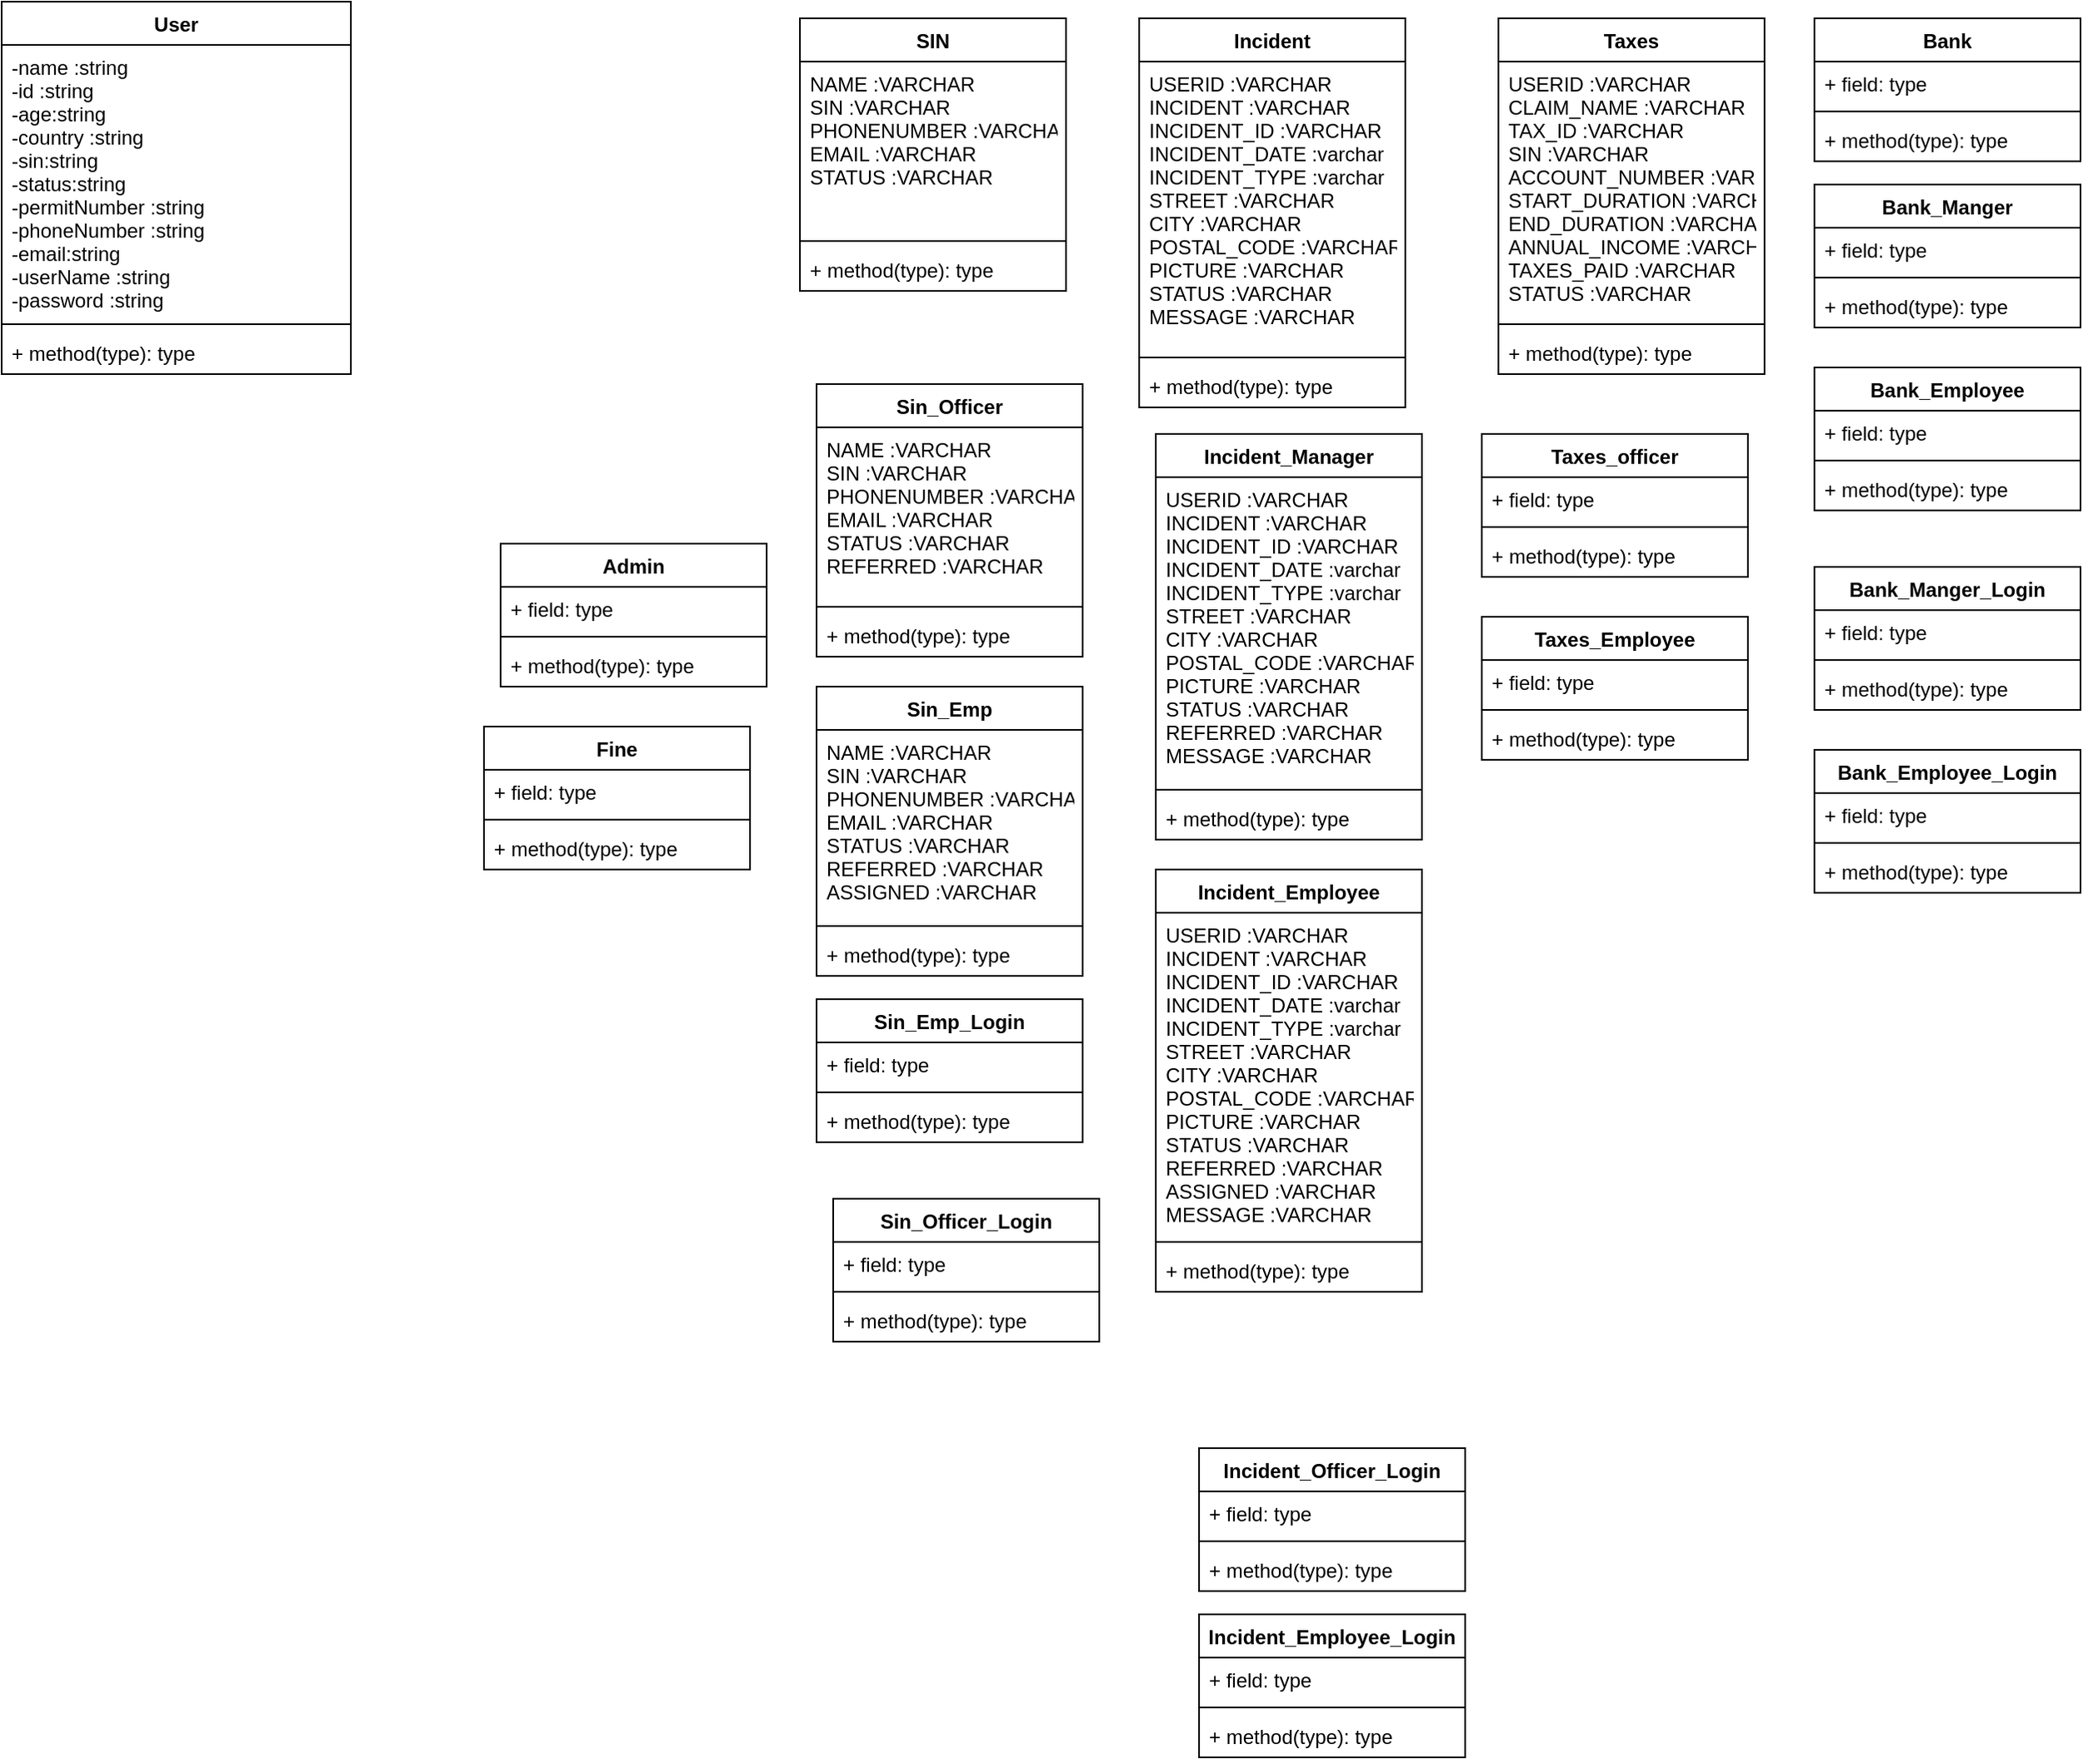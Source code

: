 <mxfile version="20.6.2" type="device"><diagram id="7TPfYMqjOXTpqe688zoS" name="Page-1"><mxGraphModel dx="2105" dy="698" grid="1" gridSize="10" guides="1" tooltips="1" connect="1" arrows="1" fold="1" page="1" pageScale="1" pageWidth="827" pageHeight="1169" math="0" shadow="0"><root><mxCell id="0"/><mxCell id="1" parent="0"/><mxCell id="t15MhjpTgTjXFIqs2MB7-1" value="User" style="swimlane;fontStyle=1;align=center;verticalAlign=top;childLayout=stackLayout;horizontal=1;startSize=26;horizontalStack=0;resizeParent=1;resizeParentMax=0;resizeLast=0;collapsible=1;marginBottom=0;" parent="1" vertex="1"><mxGeometry x="-270" y="130" width="210" height="224" as="geometry"/></mxCell><mxCell id="t15MhjpTgTjXFIqs2MB7-2" value="-name :string &#10;-id :string &#10;-age:string &#10;-country :string &#10;-sin:string &#10;-status:string &#10;-permitNumber :string &#10;-phoneNumber :string &#10;-email:string &#10;-userName :string &#10;-password :string " style="text;strokeColor=none;fillColor=none;align=left;verticalAlign=top;spacingLeft=4;spacingRight=4;overflow=hidden;rotatable=0;points=[[0,0.5],[1,0.5]];portConstraint=eastwest;" parent="t15MhjpTgTjXFIqs2MB7-1" vertex="1"><mxGeometry y="26" width="210" height="164" as="geometry"/></mxCell><mxCell id="t15MhjpTgTjXFIqs2MB7-3" value="" style="line;strokeWidth=1;fillColor=none;align=left;verticalAlign=middle;spacingTop=-1;spacingLeft=3;spacingRight=3;rotatable=0;labelPosition=right;points=[];portConstraint=eastwest;strokeColor=inherit;" parent="t15MhjpTgTjXFIqs2MB7-1" vertex="1"><mxGeometry y="190" width="210" height="8" as="geometry"/></mxCell><mxCell id="t15MhjpTgTjXFIqs2MB7-4" value="+ method(type): type" style="text;strokeColor=none;fillColor=none;align=left;verticalAlign=top;spacingLeft=4;spacingRight=4;overflow=hidden;rotatable=0;points=[[0,0.5],[1,0.5]];portConstraint=eastwest;" parent="t15MhjpTgTjXFIqs2MB7-1" vertex="1"><mxGeometry y="198" width="210" height="26" as="geometry"/></mxCell><mxCell id="t15MhjpTgTjXFIqs2MB7-5" value="SIN" style="swimlane;fontStyle=1;align=center;verticalAlign=top;childLayout=stackLayout;horizontal=1;startSize=26;horizontalStack=0;resizeParent=1;resizeParentMax=0;resizeLast=0;collapsible=1;marginBottom=0;" parent="1" vertex="1"><mxGeometry x="210" y="140" width="160" height="164" as="geometry"/></mxCell><mxCell id="t15MhjpTgTjXFIqs2MB7-6" value="NAME :VARCHAR &#10;SIN :VARCHAR &#10;PHONENUMBER :VARCHAR &#10;EMAIL :VARCHAR &#10;STATUS :VARCHAR " style="text;strokeColor=none;fillColor=none;align=left;verticalAlign=top;spacingLeft=4;spacingRight=4;overflow=hidden;rotatable=0;points=[[0,0.5],[1,0.5]];portConstraint=eastwest;" parent="t15MhjpTgTjXFIqs2MB7-5" vertex="1"><mxGeometry y="26" width="160" height="104" as="geometry"/></mxCell><mxCell id="t15MhjpTgTjXFIqs2MB7-7" value="" style="line;strokeWidth=1;fillColor=none;align=left;verticalAlign=middle;spacingTop=-1;spacingLeft=3;spacingRight=3;rotatable=0;labelPosition=right;points=[];portConstraint=eastwest;strokeColor=inherit;" parent="t15MhjpTgTjXFIqs2MB7-5" vertex="1"><mxGeometry y="130" width="160" height="8" as="geometry"/></mxCell><mxCell id="t15MhjpTgTjXFIqs2MB7-8" value="+ method(type): type" style="text;strokeColor=none;fillColor=none;align=left;verticalAlign=top;spacingLeft=4;spacingRight=4;overflow=hidden;rotatable=0;points=[[0,0.5],[1,0.5]];portConstraint=eastwest;" parent="t15MhjpTgTjXFIqs2MB7-5" vertex="1"><mxGeometry y="138" width="160" height="26" as="geometry"/></mxCell><mxCell id="t15MhjpTgTjXFIqs2MB7-9" value="Sin_Officer" style="swimlane;fontStyle=1;align=center;verticalAlign=top;childLayout=stackLayout;horizontal=1;startSize=26;horizontalStack=0;resizeParent=1;resizeParentMax=0;resizeLast=0;collapsible=1;marginBottom=0;" parent="1" vertex="1"><mxGeometry x="220" y="360" width="160" height="164" as="geometry"/></mxCell><mxCell id="t15MhjpTgTjXFIqs2MB7-10" value="NAME :VARCHAR &#10;SIN :VARCHAR &#10;PHONENUMBER :VARCHAR&#10;EMAIL :VARCHAR&#10;STATUS :VARCHAR&#10;REFERRED :VARCHAR" style="text;strokeColor=none;fillColor=none;align=left;verticalAlign=top;spacingLeft=4;spacingRight=4;overflow=hidden;rotatable=0;points=[[0,0.5],[1,0.5]];portConstraint=eastwest;" parent="t15MhjpTgTjXFIqs2MB7-9" vertex="1"><mxGeometry y="26" width="160" height="104" as="geometry"/></mxCell><mxCell id="t15MhjpTgTjXFIqs2MB7-11" value="" style="line;strokeWidth=1;fillColor=none;align=left;verticalAlign=middle;spacingTop=-1;spacingLeft=3;spacingRight=3;rotatable=0;labelPosition=right;points=[];portConstraint=eastwest;strokeColor=inherit;" parent="t15MhjpTgTjXFIqs2MB7-9" vertex="1"><mxGeometry y="130" width="160" height="8" as="geometry"/></mxCell><mxCell id="t15MhjpTgTjXFIqs2MB7-12" value="+ method(type): type" style="text;strokeColor=none;fillColor=none;align=left;verticalAlign=top;spacingLeft=4;spacingRight=4;overflow=hidden;rotatable=0;points=[[0,0.5],[1,0.5]];portConstraint=eastwest;" parent="t15MhjpTgTjXFIqs2MB7-9" vertex="1"><mxGeometry y="138" width="160" height="26" as="geometry"/></mxCell><mxCell id="t15MhjpTgTjXFIqs2MB7-13" value="Sin_Emp" style="swimlane;fontStyle=1;align=center;verticalAlign=top;childLayout=stackLayout;horizontal=1;startSize=26;horizontalStack=0;resizeParent=1;resizeParentMax=0;resizeLast=0;collapsible=1;marginBottom=0;" parent="1" vertex="1"><mxGeometry x="220" y="542" width="160" height="174" as="geometry"/></mxCell><mxCell id="t15MhjpTgTjXFIqs2MB7-14" value="NAME :VARCHAR&#10;SIN :VARCHAR&#10;PHONENUMBER :VARCHAR&#10;EMAIL :VARCHAR&#10;STATUS :VARCHAR&#10;REFERRED :VARCHAR&#10;ASSIGNED :VARCHAR" style="text;strokeColor=none;fillColor=none;align=left;verticalAlign=top;spacingLeft=4;spacingRight=4;overflow=hidden;rotatable=0;points=[[0,0.5],[1,0.5]];portConstraint=eastwest;" parent="t15MhjpTgTjXFIqs2MB7-13" vertex="1"><mxGeometry y="26" width="160" height="114" as="geometry"/></mxCell><mxCell id="t15MhjpTgTjXFIqs2MB7-15" value="" style="line;strokeWidth=1;fillColor=none;align=left;verticalAlign=middle;spacingTop=-1;spacingLeft=3;spacingRight=3;rotatable=0;labelPosition=right;points=[];portConstraint=eastwest;strokeColor=inherit;" parent="t15MhjpTgTjXFIqs2MB7-13" vertex="1"><mxGeometry y="140" width="160" height="8" as="geometry"/></mxCell><mxCell id="t15MhjpTgTjXFIqs2MB7-16" value="+ method(type): type" style="text;strokeColor=none;fillColor=none;align=left;verticalAlign=top;spacingLeft=4;spacingRight=4;overflow=hidden;rotatable=0;points=[[0,0.5],[1,0.5]];portConstraint=eastwest;" parent="t15MhjpTgTjXFIqs2MB7-13" vertex="1"><mxGeometry y="148" width="160" height="26" as="geometry"/></mxCell><mxCell id="t15MhjpTgTjXFIqs2MB7-17" value="Incident" style="swimlane;fontStyle=1;align=center;verticalAlign=top;childLayout=stackLayout;horizontal=1;startSize=26;horizontalStack=0;resizeParent=1;resizeParentMax=0;resizeLast=0;collapsible=1;marginBottom=0;" parent="1" vertex="1"><mxGeometry x="414" y="140" width="160" height="234" as="geometry"/></mxCell><mxCell id="t15MhjpTgTjXFIqs2MB7-18" value="USERID :VARCHAR&#10;INCIDENT :VARCHAR&#10;INCIDENT_ID :VARCHAR&#10;INCIDENT_DATE :varchar&#10;INCIDENT_TYPE :varchar&#10;STREET :VARCHAR&#10;CITY :VARCHAR&#10;POSTAL_CODE :VARCHAR&#10;PICTURE :VARCHAR&#10;STATUS :VARCHAR&#10;MESSAGE :VARCHAR" style="text;strokeColor=none;fillColor=none;align=left;verticalAlign=top;spacingLeft=4;spacingRight=4;overflow=hidden;rotatable=0;points=[[0,0.5],[1,0.5]];portConstraint=eastwest;" parent="t15MhjpTgTjXFIqs2MB7-17" vertex="1"><mxGeometry y="26" width="160" height="174" as="geometry"/></mxCell><mxCell id="t15MhjpTgTjXFIqs2MB7-19" value="" style="line;strokeWidth=1;fillColor=none;align=left;verticalAlign=middle;spacingTop=-1;spacingLeft=3;spacingRight=3;rotatable=0;labelPosition=right;points=[];portConstraint=eastwest;strokeColor=inherit;" parent="t15MhjpTgTjXFIqs2MB7-17" vertex="1"><mxGeometry y="200" width="160" height="8" as="geometry"/></mxCell><mxCell id="t15MhjpTgTjXFIqs2MB7-20" value="+ method(type): type" style="text;strokeColor=none;fillColor=none;align=left;verticalAlign=top;spacingLeft=4;spacingRight=4;overflow=hidden;rotatable=0;points=[[0,0.5],[1,0.5]];portConstraint=eastwest;" parent="t15MhjpTgTjXFIqs2MB7-17" vertex="1"><mxGeometry y="208" width="160" height="26" as="geometry"/></mxCell><mxCell id="t15MhjpTgTjXFIqs2MB7-21" value="Incident_Manager" style="swimlane;fontStyle=1;align=center;verticalAlign=top;childLayout=stackLayout;horizontal=1;startSize=26;horizontalStack=0;resizeParent=1;resizeParentMax=0;resizeLast=0;collapsible=1;marginBottom=0;" parent="1" vertex="1"><mxGeometry x="424" y="390" width="160" height="244" as="geometry"/></mxCell><mxCell id="t15MhjpTgTjXFIqs2MB7-22" value="USERID :VARCHAR &#10;INCIDENT :VARCHAR &#10;INCIDENT_ID :VARCHAR &#10;INCIDENT_DATE :varchar &#10;INCIDENT_TYPE :varchar &#10;STREET :VARCHAR &#10;CITY :VARCHAR &#10;POSTAL_CODE :VARCHAR &#10;PICTURE :VARCHAR &#10;STATUS :VARCHAR &#10;REFERRED :VARCHAR &#10;MESSAGE :VARCHAR " style="text;strokeColor=none;fillColor=none;align=left;verticalAlign=top;spacingLeft=4;spacingRight=4;overflow=hidden;rotatable=0;points=[[0,0.5],[1,0.5]];portConstraint=eastwest;" parent="t15MhjpTgTjXFIqs2MB7-21" vertex="1"><mxGeometry y="26" width="160" height="184" as="geometry"/></mxCell><mxCell id="t15MhjpTgTjXFIqs2MB7-23" value="" style="line;strokeWidth=1;fillColor=none;align=left;verticalAlign=middle;spacingTop=-1;spacingLeft=3;spacingRight=3;rotatable=0;labelPosition=right;points=[];portConstraint=eastwest;strokeColor=inherit;" parent="t15MhjpTgTjXFIqs2MB7-21" vertex="1"><mxGeometry y="210" width="160" height="8" as="geometry"/></mxCell><mxCell id="t15MhjpTgTjXFIqs2MB7-24" value="+ method(type): type" style="text;strokeColor=none;fillColor=none;align=left;verticalAlign=top;spacingLeft=4;spacingRight=4;overflow=hidden;rotatable=0;points=[[0,0.5],[1,0.5]];portConstraint=eastwest;" parent="t15MhjpTgTjXFIqs2MB7-21" vertex="1"><mxGeometry y="218" width="160" height="26" as="geometry"/></mxCell><mxCell id="t15MhjpTgTjXFIqs2MB7-25" value="Incident_Employee" style="swimlane;fontStyle=1;align=center;verticalAlign=top;childLayout=stackLayout;horizontal=1;startSize=26;horizontalStack=0;resizeParent=1;resizeParentMax=0;resizeLast=0;collapsible=1;marginBottom=0;" parent="1" vertex="1"><mxGeometry x="424" y="652" width="160" height="254" as="geometry"/></mxCell><mxCell id="t15MhjpTgTjXFIqs2MB7-26" value="USERID :VARCHAR &#10;INCIDENT :VARCHAR &#10;INCIDENT_ID :VARCHAR &#10;INCIDENT_DATE :varchar &#10;INCIDENT_TYPE :varchar &#10;STREET :VARCHAR &#10;CITY :VARCHAR &#10;POSTAL_CODE :VARCHAR &#10;PICTURE :VARCHAR &#10;STATUS :VARCHAR &#10;REFERRED :VARCHAR &#10;ASSIGNED :VARCHAR &#10;MESSAGE :VARCHAR " style="text;strokeColor=none;fillColor=none;align=left;verticalAlign=top;spacingLeft=4;spacingRight=4;overflow=hidden;rotatable=0;points=[[0,0.5],[1,0.5]];portConstraint=eastwest;" parent="t15MhjpTgTjXFIqs2MB7-25" vertex="1"><mxGeometry y="26" width="160" height="194" as="geometry"/></mxCell><mxCell id="t15MhjpTgTjXFIqs2MB7-27" value="" style="line;strokeWidth=1;fillColor=none;align=left;verticalAlign=middle;spacingTop=-1;spacingLeft=3;spacingRight=3;rotatable=0;labelPosition=right;points=[];portConstraint=eastwest;strokeColor=inherit;" parent="t15MhjpTgTjXFIqs2MB7-25" vertex="1"><mxGeometry y="220" width="160" height="8" as="geometry"/></mxCell><mxCell id="t15MhjpTgTjXFIqs2MB7-28" value="+ method(type): type" style="text;strokeColor=none;fillColor=none;align=left;verticalAlign=top;spacingLeft=4;spacingRight=4;overflow=hidden;rotatable=0;points=[[0,0.5],[1,0.5]];portConstraint=eastwest;" parent="t15MhjpTgTjXFIqs2MB7-25" vertex="1"><mxGeometry y="228" width="160" height="26" as="geometry"/></mxCell><mxCell id="t15MhjpTgTjXFIqs2MB7-29" value="Taxes" style="swimlane;fontStyle=1;align=center;verticalAlign=top;childLayout=stackLayout;horizontal=1;startSize=26;horizontalStack=0;resizeParent=1;resizeParentMax=0;resizeLast=0;collapsible=1;marginBottom=0;" parent="1" vertex="1"><mxGeometry x="630" y="140" width="160" height="214" as="geometry"/></mxCell><mxCell id="t15MhjpTgTjXFIqs2MB7-30" value="USERID :VARCHAR &#10;CLAIM_NAME :VARCHAR &#10;TAX_ID :VARCHAR &#10;SIN :VARCHAR &#10;ACCOUNT_NUMBER :VARCHAR &#10;START_DURATION :VARCHAR &#10;END_DURATION :VARCHAR &#10;ANNUAL_INCOME :VARCHAR &#10;TAXES_PAID :VARCHAR &#10;STATUS :VARCHAR" style="text;strokeColor=none;fillColor=none;align=left;verticalAlign=top;spacingLeft=4;spacingRight=4;overflow=hidden;rotatable=0;points=[[0,0.5],[1,0.5]];portConstraint=eastwest;" parent="t15MhjpTgTjXFIqs2MB7-29" vertex="1"><mxGeometry y="26" width="160" height="154" as="geometry"/></mxCell><mxCell id="t15MhjpTgTjXFIqs2MB7-31" value="" style="line;strokeWidth=1;fillColor=none;align=left;verticalAlign=middle;spacingTop=-1;spacingLeft=3;spacingRight=3;rotatable=0;labelPosition=right;points=[];portConstraint=eastwest;strokeColor=inherit;" parent="t15MhjpTgTjXFIqs2MB7-29" vertex="1"><mxGeometry y="180" width="160" height="8" as="geometry"/></mxCell><mxCell id="t15MhjpTgTjXFIqs2MB7-32" value="+ method(type): type" style="text;strokeColor=none;fillColor=none;align=left;verticalAlign=top;spacingLeft=4;spacingRight=4;overflow=hidden;rotatable=0;points=[[0,0.5],[1,0.5]];portConstraint=eastwest;" parent="t15MhjpTgTjXFIqs2MB7-29" vertex="1"><mxGeometry y="188" width="160" height="26" as="geometry"/></mxCell><mxCell id="t15MhjpTgTjXFIqs2MB7-33" value="Taxes_officer" style="swimlane;fontStyle=1;align=center;verticalAlign=top;childLayout=stackLayout;horizontal=1;startSize=26;horizontalStack=0;resizeParent=1;resizeParentMax=0;resizeLast=0;collapsible=1;marginBottom=0;" parent="1" vertex="1"><mxGeometry x="620" y="390" width="160" height="86" as="geometry"/></mxCell><mxCell id="t15MhjpTgTjXFIqs2MB7-34" value="+ field: type" style="text;strokeColor=none;fillColor=none;align=left;verticalAlign=top;spacingLeft=4;spacingRight=4;overflow=hidden;rotatable=0;points=[[0,0.5],[1,0.5]];portConstraint=eastwest;" parent="t15MhjpTgTjXFIqs2MB7-33" vertex="1"><mxGeometry y="26" width="160" height="26" as="geometry"/></mxCell><mxCell id="t15MhjpTgTjXFIqs2MB7-35" value="" style="line;strokeWidth=1;fillColor=none;align=left;verticalAlign=middle;spacingTop=-1;spacingLeft=3;spacingRight=3;rotatable=0;labelPosition=right;points=[];portConstraint=eastwest;strokeColor=inherit;" parent="t15MhjpTgTjXFIqs2MB7-33" vertex="1"><mxGeometry y="52" width="160" height="8" as="geometry"/></mxCell><mxCell id="t15MhjpTgTjXFIqs2MB7-36" value="+ method(type): type" style="text;strokeColor=none;fillColor=none;align=left;verticalAlign=top;spacingLeft=4;spacingRight=4;overflow=hidden;rotatable=0;points=[[0,0.5],[1,0.5]];portConstraint=eastwest;" parent="t15MhjpTgTjXFIqs2MB7-33" vertex="1"><mxGeometry y="60" width="160" height="26" as="geometry"/></mxCell><mxCell id="t15MhjpTgTjXFIqs2MB7-37" value="Taxes_Employee" style="swimlane;fontStyle=1;align=center;verticalAlign=top;childLayout=stackLayout;horizontal=1;startSize=26;horizontalStack=0;resizeParent=1;resizeParentMax=0;resizeLast=0;collapsible=1;marginBottom=0;" parent="1" vertex="1"><mxGeometry x="620" y="500" width="160" height="86" as="geometry"/></mxCell><mxCell id="t15MhjpTgTjXFIqs2MB7-38" value="+ field: type" style="text;strokeColor=none;fillColor=none;align=left;verticalAlign=top;spacingLeft=4;spacingRight=4;overflow=hidden;rotatable=0;points=[[0,0.5],[1,0.5]];portConstraint=eastwest;" parent="t15MhjpTgTjXFIqs2MB7-37" vertex="1"><mxGeometry y="26" width="160" height="26" as="geometry"/></mxCell><mxCell id="t15MhjpTgTjXFIqs2MB7-39" value="" style="line;strokeWidth=1;fillColor=none;align=left;verticalAlign=middle;spacingTop=-1;spacingLeft=3;spacingRight=3;rotatable=0;labelPosition=right;points=[];portConstraint=eastwest;strokeColor=inherit;" parent="t15MhjpTgTjXFIqs2MB7-37" vertex="1"><mxGeometry y="52" width="160" height="8" as="geometry"/></mxCell><mxCell id="t15MhjpTgTjXFIqs2MB7-40" value="+ method(type): type" style="text;strokeColor=none;fillColor=none;align=left;verticalAlign=top;spacingLeft=4;spacingRight=4;overflow=hidden;rotatable=0;points=[[0,0.5],[1,0.5]];portConstraint=eastwest;" parent="t15MhjpTgTjXFIqs2MB7-37" vertex="1"><mxGeometry y="60" width="160" height="26" as="geometry"/></mxCell><mxCell id="t15MhjpTgTjXFIqs2MB7-41" value="Bank" style="swimlane;fontStyle=1;align=center;verticalAlign=top;childLayout=stackLayout;horizontal=1;startSize=26;horizontalStack=0;resizeParent=1;resizeParentMax=0;resizeLast=0;collapsible=1;marginBottom=0;" parent="1" vertex="1"><mxGeometry x="820" y="140" width="160" height="86" as="geometry"/></mxCell><mxCell id="t15MhjpTgTjXFIqs2MB7-42" value="+ field: type" style="text;strokeColor=none;fillColor=none;align=left;verticalAlign=top;spacingLeft=4;spacingRight=4;overflow=hidden;rotatable=0;points=[[0,0.5],[1,0.5]];portConstraint=eastwest;" parent="t15MhjpTgTjXFIqs2MB7-41" vertex="1"><mxGeometry y="26" width="160" height="26" as="geometry"/></mxCell><mxCell id="t15MhjpTgTjXFIqs2MB7-43" value="" style="line;strokeWidth=1;fillColor=none;align=left;verticalAlign=middle;spacingTop=-1;spacingLeft=3;spacingRight=3;rotatable=0;labelPosition=right;points=[];portConstraint=eastwest;strokeColor=inherit;" parent="t15MhjpTgTjXFIqs2MB7-41" vertex="1"><mxGeometry y="52" width="160" height="8" as="geometry"/></mxCell><mxCell id="t15MhjpTgTjXFIqs2MB7-44" value="+ method(type): type" style="text;strokeColor=none;fillColor=none;align=left;verticalAlign=top;spacingLeft=4;spacingRight=4;overflow=hidden;rotatable=0;points=[[0,0.5],[1,0.5]];portConstraint=eastwest;" parent="t15MhjpTgTjXFIqs2MB7-41" vertex="1"><mxGeometry y="60" width="160" height="26" as="geometry"/></mxCell><mxCell id="t15MhjpTgTjXFIqs2MB7-45" value="Bank_Manger" style="swimlane;fontStyle=1;align=center;verticalAlign=top;childLayout=stackLayout;horizontal=1;startSize=26;horizontalStack=0;resizeParent=1;resizeParentMax=0;resizeLast=0;collapsible=1;marginBottom=0;" parent="1" vertex="1"><mxGeometry x="820" y="240" width="160" height="86" as="geometry"/></mxCell><mxCell id="t15MhjpTgTjXFIqs2MB7-46" value="+ field: type" style="text;strokeColor=none;fillColor=none;align=left;verticalAlign=top;spacingLeft=4;spacingRight=4;overflow=hidden;rotatable=0;points=[[0,0.5],[1,0.5]];portConstraint=eastwest;" parent="t15MhjpTgTjXFIqs2MB7-45" vertex="1"><mxGeometry y="26" width="160" height="26" as="geometry"/></mxCell><mxCell id="t15MhjpTgTjXFIqs2MB7-47" value="" style="line;strokeWidth=1;fillColor=none;align=left;verticalAlign=middle;spacingTop=-1;spacingLeft=3;spacingRight=3;rotatable=0;labelPosition=right;points=[];portConstraint=eastwest;strokeColor=inherit;" parent="t15MhjpTgTjXFIqs2MB7-45" vertex="1"><mxGeometry y="52" width="160" height="8" as="geometry"/></mxCell><mxCell id="t15MhjpTgTjXFIqs2MB7-48" value="+ method(type): type" style="text;strokeColor=none;fillColor=none;align=left;verticalAlign=top;spacingLeft=4;spacingRight=4;overflow=hidden;rotatable=0;points=[[0,0.5],[1,0.5]];portConstraint=eastwest;" parent="t15MhjpTgTjXFIqs2MB7-45" vertex="1"><mxGeometry y="60" width="160" height="26" as="geometry"/></mxCell><mxCell id="t15MhjpTgTjXFIqs2MB7-49" value="Bank_Employee" style="swimlane;fontStyle=1;align=center;verticalAlign=top;childLayout=stackLayout;horizontal=1;startSize=26;horizontalStack=0;resizeParent=1;resizeParentMax=0;resizeLast=0;collapsible=1;marginBottom=0;" parent="1" vertex="1"><mxGeometry x="820" y="350" width="160" height="86" as="geometry"/></mxCell><mxCell id="t15MhjpTgTjXFIqs2MB7-50" value="+ field: type" style="text;strokeColor=none;fillColor=none;align=left;verticalAlign=top;spacingLeft=4;spacingRight=4;overflow=hidden;rotatable=0;points=[[0,0.5],[1,0.5]];portConstraint=eastwest;" parent="t15MhjpTgTjXFIqs2MB7-49" vertex="1"><mxGeometry y="26" width="160" height="26" as="geometry"/></mxCell><mxCell id="t15MhjpTgTjXFIqs2MB7-51" value="" style="line;strokeWidth=1;fillColor=none;align=left;verticalAlign=middle;spacingTop=-1;spacingLeft=3;spacingRight=3;rotatable=0;labelPosition=right;points=[];portConstraint=eastwest;strokeColor=inherit;" parent="t15MhjpTgTjXFIqs2MB7-49" vertex="1"><mxGeometry y="52" width="160" height="8" as="geometry"/></mxCell><mxCell id="t15MhjpTgTjXFIqs2MB7-52" value="+ method(type): type" style="text;strokeColor=none;fillColor=none;align=left;verticalAlign=top;spacingLeft=4;spacingRight=4;overflow=hidden;rotatable=0;points=[[0,0.5],[1,0.5]];portConstraint=eastwest;" parent="t15MhjpTgTjXFIqs2MB7-49" vertex="1"><mxGeometry y="60" width="160" height="26" as="geometry"/></mxCell><mxCell id="t15MhjpTgTjXFIqs2MB7-53" value="Admin" style="swimlane;fontStyle=1;align=center;verticalAlign=top;childLayout=stackLayout;horizontal=1;startSize=26;horizontalStack=0;resizeParent=1;resizeParentMax=0;resizeLast=0;collapsible=1;marginBottom=0;" parent="1" vertex="1"><mxGeometry x="30" y="456" width="160" height="86" as="geometry"/></mxCell><mxCell id="t15MhjpTgTjXFIqs2MB7-54" value="+ field: type" style="text;strokeColor=none;fillColor=none;align=left;verticalAlign=top;spacingLeft=4;spacingRight=4;overflow=hidden;rotatable=0;points=[[0,0.5],[1,0.5]];portConstraint=eastwest;" parent="t15MhjpTgTjXFIqs2MB7-53" vertex="1"><mxGeometry y="26" width="160" height="26" as="geometry"/></mxCell><mxCell id="t15MhjpTgTjXFIqs2MB7-55" value="" style="line;strokeWidth=1;fillColor=none;align=left;verticalAlign=middle;spacingTop=-1;spacingLeft=3;spacingRight=3;rotatable=0;labelPosition=right;points=[];portConstraint=eastwest;strokeColor=inherit;" parent="t15MhjpTgTjXFIqs2MB7-53" vertex="1"><mxGeometry y="52" width="160" height="8" as="geometry"/></mxCell><mxCell id="t15MhjpTgTjXFIqs2MB7-56" value="+ method(type): type" style="text;strokeColor=none;fillColor=none;align=left;verticalAlign=top;spacingLeft=4;spacingRight=4;overflow=hidden;rotatable=0;points=[[0,0.5],[1,0.5]];portConstraint=eastwest;" parent="t15MhjpTgTjXFIqs2MB7-53" vertex="1"><mxGeometry y="60" width="160" height="26" as="geometry"/></mxCell><mxCell id="t15MhjpTgTjXFIqs2MB7-57" value="Bank_Manger_Login" style="swimlane;fontStyle=1;align=center;verticalAlign=top;childLayout=stackLayout;horizontal=1;startSize=26;horizontalStack=0;resizeParent=1;resizeParentMax=0;resizeLast=0;collapsible=1;marginBottom=0;" parent="1" vertex="1"><mxGeometry x="820" y="470" width="160" height="86" as="geometry"/></mxCell><mxCell id="t15MhjpTgTjXFIqs2MB7-58" value="+ field: type" style="text;strokeColor=none;fillColor=none;align=left;verticalAlign=top;spacingLeft=4;spacingRight=4;overflow=hidden;rotatable=0;points=[[0,0.5],[1,0.5]];portConstraint=eastwest;" parent="t15MhjpTgTjXFIqs2MB7-57" vertex="1"><mxGeometry y="26" width="160" height="26" as="geometry"/></mxCell><mxCell id="t15MhjpTgTjXFIqs2MB7-59" value="" style="line;strokeWidth=1;fillColor=none;align=left;verticalAlign=middle;spacingTop=-1;spacingLeft=3;spacingRight=3;rotatable=0;labelPosition=right;points=[];portConstraint=eastwest;strokeColor=inherit;" parent="t15MhjpTgTjXFIqs2MB7-57" vertex="1"><mxGeometry y="52" width="160" height="8" as="geometry"/></mxCell><mxCell id="t15MhjpTgTjXFIqs2MB7-60" value="+ method(type): type" style="text;strokeColor=none;fillColor=none;align=left;verticalAlign=top;spacingLeft=4;spacingRight=4;overflow=hidden;rotatable=0;points=[[0,0.5],[1,0.5]];portConstraint=eastwest;" parent="t15MhjpTgTjXFIqs2MB7-57" vertex="1"><mxGeometry y="60" width="160" height="26" as="geometry"/></mxCell><mxCell id="t15MhjpTgTjXFIqs2MB7-61" value="Bank_Employee_Login" style="swimlane;fontStyle=1;align=center;verticalAlign=top;childLayout=stackLayout;horizontal=1;startSize=26;horizontalStack=0;resizeParent=1;resizeParentMax=0;resizeLast=0;collapsible=1;marginBottom=0;" parent="1" vertex="1"><mxGeometry x="820" y="580" width="160" height="86" as="geometry"/></mxCell><mxCell id="t15MhjpTgTjXFIqs2MB7-62" value="+ field: type" style="text;strokeColor=none;fillColor=none;align=left;verticalAlign=top;spacingLeft=4;spacingRight=4;overflow=hidden;rotatable=0;points=[[0,0.5],[1,0.5]];portConstraint=eastwest;" parent="t15MhjpTgTjXFIqs2MB7-61" vertex="1"><mxGeometry y="26" width="160" height="26" as="geometry"/></mxCell><mxCell id="t15MhjpTgTjXFIqs2MB7-63" value="" style="line;strokeWidth=1;fillColor=none;align=left;verticalAlign=middle;spacingTop=-1;spacingLeft=3;spacingRight=3;rotatable=0;labelPosition=right;points=[];portConstraint=eastwest;strokeColor=inherit;" parent="t15MhjpTgTjXFIqs2MB7-61" vertex="1"><mxGeometry y="52" width="160" height="8" as="geometry"/></mxCell><mxCell id="t15MhjpTgTjXFIqs2MB7-64" value="+ method(type): type" style="text;strokeColor=none;fillColor=none;align=left;verticalAlign=top;spacingLeft=4;spacingRight=4;overflow=hidden;rotatable=0;points=[[0,0.5],[1,0.5]];portConstraint=eastwest;" parent="t15MhjpTgTjXFIqs2MB7-61" vertex="1"><mxGeometry y="60" width="160" height="26" as="geometry"/></mxCell><mxCell id="t15MhjpTgTjXFIqs2MB7-65" value="Sin_Officer_Login" style="swimlane;fontStyle=1;align=center;verticalAlign=top;childLayout=stackLayout;horizontal=1;startSize=26;horizontalStack=0;resizeParent=1;resizeParentMax=0;resizeLast=0;collapsible=1;marginBottom=0;" parent="1" vertex="1"><mxGeometry x="230" y="850" width="160" height="86" as="geometry"/></mxCell><mxCell id="t15MhjpTgTjXFIqs2MB7-66" value="+ field: type" style="text;strokeColor=none;fillColor=none;align=left;verticalAlign=top;spacingLeft=4;spacingRight=4;overflow=hidden;rotatable=0;points=[[0,0.5],[1,0.5]];portConstraint=eastwest;" parent="t15MhjpTgTjXFIqs2MB7-65" vertex="1"><mxGeometry y="26" width="160" height="26" as="geometry"/></mxCell><mxCell id="t15MhjpTgTjXFIqs2MB7-67" value="" style="line;strokeWidth=1;fillColor=none;align=left;verticalAlign=middle;spacingTop=-1;spacingLeft=3;spacingRight=3;rotatable=0;labelPosition=right;points=[];portConstraint=eastwest;strokeColor=inherit;" parent="t15MhjpTgTjXFIqs2MB7-65" vertex="1"><mxGeometry y="52" width="160" height="8" as="geometry"/></mxCell><mxCell id="t15MhjpTgTjXFIqs2MB7-68" value="+ method(type): type" style="text;strokeColor=none;fillColor=none;align=left;verticalAlign=top;spacingLeft=4;spacingRight=4;overflow=hidden;rotatable=0;points=[[0,0.5],[1,0.5]];portConstraint=eastwest;" parent="t15MhjpTgTjXFIqs2MB7-65" vertex="1"><mxGeometry y="60" width="160" height="26" as="geometry"/></mxCell><mxCell id="t15MhjpTgTjXFIqs2MB7-69" value="Sin_Emp_Login" style="swimlane;fontStyle=1;align=center;verticalAlign=top;childLayout=stackLayout;horizontal=1;startSize=26;horizontalStack=0;resizeParent=1;resizeParentMax=0;resizeLast=0;collapsible=1;marginBottom=0;" parent="1" vertex="1"><mxGeometry x="220" y="730" width="160" height="86" as="geometry"/></mxCell><mxCell id="t15MhjpTgTjXFIqs2MB7-70" value="+ field: type" style="text;strokeColor=none;fillColor=none;align=left;verticalAlign=top;spacingLeft=4;spacingRight=4;overflow=hidden;rotatable=0;points=[[0,0.5],[1,0.5]];portConstraint=eastwest;" parent="t15MhjpTgTjXFIqs2MB7-69" vertex="1"><mxGeometry y="26" width="160" height="26" as="geometry"/></mxCell><mxCell id="t15MhjpTgTjXFIqs2MB7-71" value="" style="line;strokeWidth=1;fillColor=none;align=left;verticalAlign=middle;spacingTop=-1;spacingLeft=3;spacingRight=3;rotatable=0;labelPosition=right;points=[];portConstraint=eastwest;strokeColor=inherit;" parent="t15MhjpTgTjXFIqs2MB7-69" vertex="1"><mxGeometry y="52" width="160" height="8" as="geometry"/></mxCell><mxCell id="t15MhjpTgTjXFIqs2MB7-72" value="+ method(type): type" style="text;strokeColor=none;fillColor=none;align=left;verticalAlign=top;spacingLeft=4;spacingRight=4;overflow=hidden;rotatable=0;points=[[0,0.5],[1,0.5]];portConstraint=eastwest;" parent="t15MhjpTgTjXFIqs2MB7-69" vertex="1"><mxGeometry y="60" width="160" height="26" as="geometry"/></mxCell><mxCell id="t15MhjpTgTjXFIqs2MB7-73" value="Incident_Officer_Login" style="swimlane;fontStyle=1;align=center;verticalAlign=top;childLayout=stackLayout;horizontal=1;startSize=26;horizontalStack=0;resizeParent=1;resizeParentMax=0;resizeLast=0;collapsible=1;marginBottom=0;" parent="1" vertex="1"><mxGeometry x="450" y="1000" width="160" height="86" as="geometry"/></mxCell><mxCell id="t15MhjpTgTjXFIqs2MB7-74" value="+ field: type" style="text;strokeColor=none;fillColor=none;align=left;verticalAlign=top;spacingLeft=4;spacingRight=4;overflow=hidden;rotatable=0;points=[[0,0.5],[1,0.5]];portConstraint=eastwest;" parent="t15MhjpTgTjXFIqs2MB7-73" vertex="1"><mxGeometry y="26" width="160" height="26" as="geometry"/></mxCell><mxCell id="t15MhjpTgTjXFIqs2MB7-75" value="" style="line;strokeWidth=1;fillColor=none;align=left;verticalAlign=middle;spacingTop=-1;spacingLeft=3;spacingRight=3;rotatable=0;labelPosition=right;points=[];portConstraint=eastwest;strokeColor=inherit;" parent="t15MhjpTgTjXFIqs2MB7-73" vertex="1"><mxGeometry y="52" width="160" height="8" as="geometry"/></mxCell><mxCell id="t15MhjpTgTjXFIqs2MB7-76" value="+ method(type): type" style="text;strokeColor=none;fillColor=none;align=left;verticalAlign=top;spacingLeft=4;spacingRight=4;overflow=hidden;rotatable=0;points=[[0,0.5],[1,0.5]];portConstraint=eastwest;" parent="t15MhjpTgTjXFIqs2MB7-73" vertex="1"><mxGeometry y="60" width="160" height="26" as="geometry"/></mxCell><mxCell id="t15MhjpTgTjXFIqs2MB7-77" value="Incident_Employee_Login" style="swimlane;fontStyle=1;align=center;verticalAlign=top;childLayout=stackLayout;horizontal=1;startSize=26;horizontalStack=0;resizeParent=1;resizeParentMax=0;resizeLast=0;collapsible=1;marginBottom=0;" parent="1" vertex="1"><mxGeometry x="450" y="1100" width="160" height="86" as="geometry"/></mxCell><mxCell id="t15MhjpTgTjXFIqs2MB7-78" value="+ field: type" style="text;strokeColor=none;fillColor=none;align=left;verticalAlign=top;spacingLeft=4;spacingRight=4;overflow=hidden;rotatable=0;points=[[0,0.5],[1,0.5]];portConstraint=eastwest;" parent="t15MhjpTgTjXFIqs2MB7-77" vertex="1"><mxGeometry y="26" width="160" height="26" as="geometry"/></mxCell><mxCell id="t15MhjpTgTjXFIqs2MB7-79" value="" style="line;strokeWidth=1;fillColor=none;align=left;verticalAlign=middle;spacingTop=-1;spacingLeft=3;spacingRight=3;rotatable=0;labelPosition=right;points=[];portConstraint=eastwest;strokeColor=inherit;" parent="t15MhjpTgTjXFIqs2MB7-77" vertex="1"><mxGeometry y="52" width="160" height="8" as="geometry"/></mxCell><mxCell id="t15MhjpTgTjXFIqs2MB7-80" value="+ method(type): type" style="text;strokeColor=none;fillColor=none;align=left;verticalAlign=top;spacingLeft=4;spacingRight=4;overflow=hidden;rotatable=0;points=[[0,0.5],[1,0.5]];portConstraint=eastwest;" parent="t15MhjpTgTjXFIqs2MB7-77" vertex="1"><mxGeometry y="60" width="160" height="26" as="geometry"/></mxCell><mxCell id="t15MhjpTgTjXFIqs2MB7-81" value="Fine" style="swimlane;fontStyle=1;align=center;verticalAlign=top;childLayout=stackLayout;horizontal=1;startSize=26;horizontalStack=0;resizeParent=1;resizeParentMax=0;resizeLast=0;collapsible=1;marginBottom=0;" parent="1" vertex="1"><mxGeometry x="20" y="566" width="160" height="86" as="geometry"/></mxCell><mxCell id="t15MhjpTgTjXFIqs2MB7-82" value="+ field: type" style="text;strokeColor=none;fillColor=none;align=left;verticalAlign=top;spacingLeft=4;spacingRight=4;overflow=hidden;rotatable=0;points=[[0,0.5],[1,0.5]];portConstraint=eastwest;" parent="t15MhjpTgTjXFIqs2MB7-81" vertex="1"><mxGeometry y="26" width="160" height="26" as="geometry"/></mxCell><mxCell id="t15MhjpTgTjXFIqs2MB7-83" value="" style="line;strokeWidth=1;fillColor=none;align=left;verticalAlign=middle;spacingTop=-1;spacingLeft=3;spacingRight=3;rotatable=0;labelPosition=right;points=[];portConstraint=eastwest;strokeColor=inherit;" parent="t15MhjpTgTjXFIqs2MB7-81" vertex="1"><mxGeometry y="52" width="160" height="8" as="geometry"/></mxCell><mxCell id="t15MhjpTgTjXFIqs2MB7-84" value="+ method(type): type" style="text;strokeColor=none;fillColor=none;align=left;verticalAlign=top;spacingLeft=4;spacingRight=4;overflow=hidden;rotatable=0;points=[[0,0.5],[1,0.5]];portConstraint=eastwest;" parent="t15MhjpTgTjXFIqs2MB7-81" vertex="1"><mxGeometry y="60" width="160" height="26" as="geometry"/></mxCell></root></mxGraphModel></diagram></mxfile>